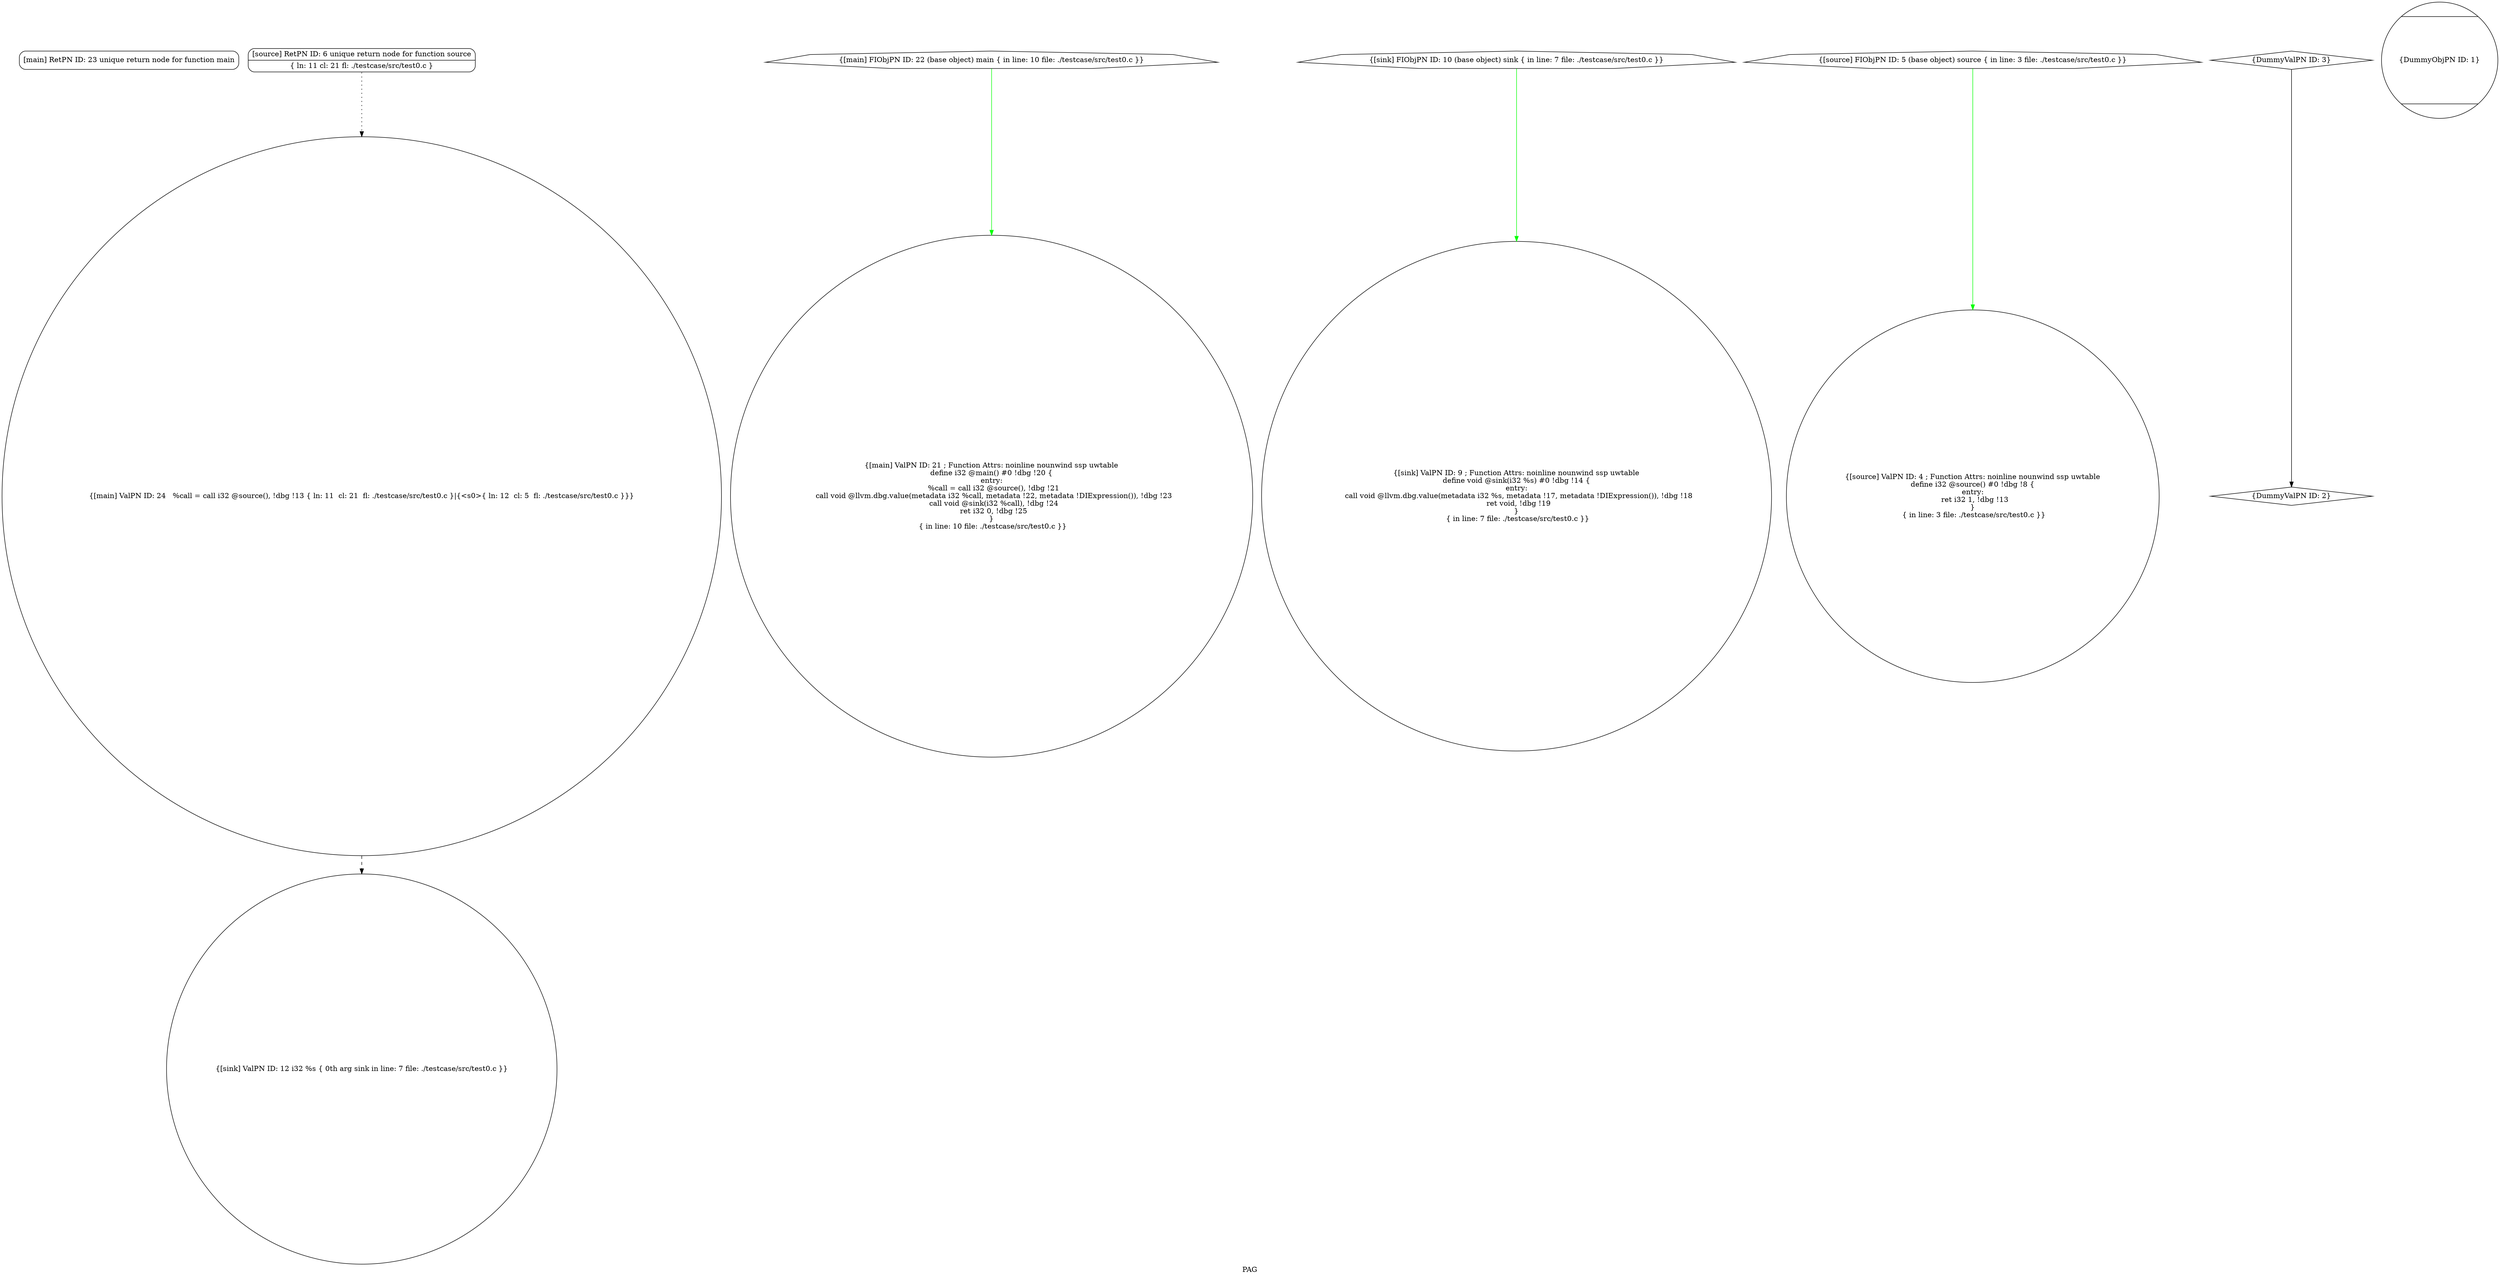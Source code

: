 digraph "PAG" {
	label="PAG";

	Node0x103d143a0 [shape=record,shape=Mrecord,label="{[main] RetPN ID: 23 unique return node for function main}"];
	Node0x103d140a0 [shape=record,shape=Mrecord,label="{[source] RetPN ID: 6 unique return node for function source|{<s0>\{ ln: 11  cl: 21  fl: ./testcase/src/test0.c \}}}"];
	Node0x103d140a0:s0 -> Node0x103d133d0[color=black,style=dotted];
	Node0x103d13fd0 [shape=record,shape=septagon,label="{[main] FIObjPN ID: 22 (base object) main \{ in line: 10 file: ./testcase/src/test0.c \}}"];
	Node0x103d13fd0 -> Node0x103d13310[color=green];
	Node0x103d13ca0 [shape=record,shape=septagon,label="{[sink] FIObjPN ID: 10 (base object) sink \{ in line: 7 file: ./testcase/src/test0.c \}}"];
	Node0x103d13ca0 -> Node0x103d12bb0[color=green];
	Node0x103d13b60 [shape=record,shape=septagon,label="{[source] FIObjPN ID: 5 (base object) source \{ in line: 3 file: ./testcase/src/test0.c \}}"];
	Node0x103d13b60 -> Node0x103d12910[color=green];
	Node0x103d13310 [shape=record,shape=circle,label="{[main] ValPN ID: 21 ; Function Attrs: noinline nounwind ssp uwtable\ndefine i32 @main() #0 !dbg !20 \{\nentry:\n  %call = call i32 @source(), !dbg !21\n  call void @llvm.dbg.value(metadata i32 %call, metadata !22, metadata !DIExpression()), !dbg !23\n  call void @sink(i32 %call), !dbg !24\n  ret i32 0, !dbg !25\n\}\n \{ in line: 10 file: ./testcase/src/test0.c \}}"];
	Node0x103d12bb0 [shape=record,shape=circle,label="{[sink] ValPN ID: 9 ; Function Attrs: noinline nounwind ssp uwtable\ndefine void @sink(i32 %s) #0 !dbg !14 \{\nentry:\n  call void @llvm.dbg.value(metadata i32 %s, metadata !17, metadata !DIExpression()), !dbg !18\n  ret void, !dbg !19\n\}\n \{ in line: 7 file: ./testcase/src/test0.c \}}"];
	Node0x103d12910 [shape=record,shape=circle,label="{[source] ValPN ID: 4 ; Function Attrs: noinline nounwind ssp uwtable\ndefine i32 @source() #0 !dbg !8 \{\nentry:\n  ret i32 1, !dbg !13\n\}\n \{ in line: 3 file: ./testcase/src/test0.c \}}"];
	Node0x103d12560 [shape=record,shape=diamond,label="{DummyValPN ID: 3}"];
	Node0x103d12560 -> Node0x103d12470[color=black];
	Node0x103d12470 [shape=record,shape=diamond,label="{DummyValPN ID: 2}"];
	Node0x103d12c70 [shape=record,shape=circle,label="{[sink] ValPN ID: 12 i32 %s \{ 0th arg sink in line: 7 file: ./testcase/src/test0.c \}}"];
	Node0x103d133d0 [shape=record,shape=circle,label="{[main] ValPN ID: 24   %call = call i32 @source(), !dbg !13 \{ ln: 11  cl: 21  fl: ./testcase/src/test0.c \}|{<s0>\{ ln: 12  cl: 5  fl: ./testcase/src/test0.c \}}}"];
	Node0x103d133d0:s0 -> Node0x103d12c70[color=black,style=dashed];
	Node0x103d123c0 [shape=record,shape=Mcircle,label="{DummyObjPN ID: 1}"];
}
